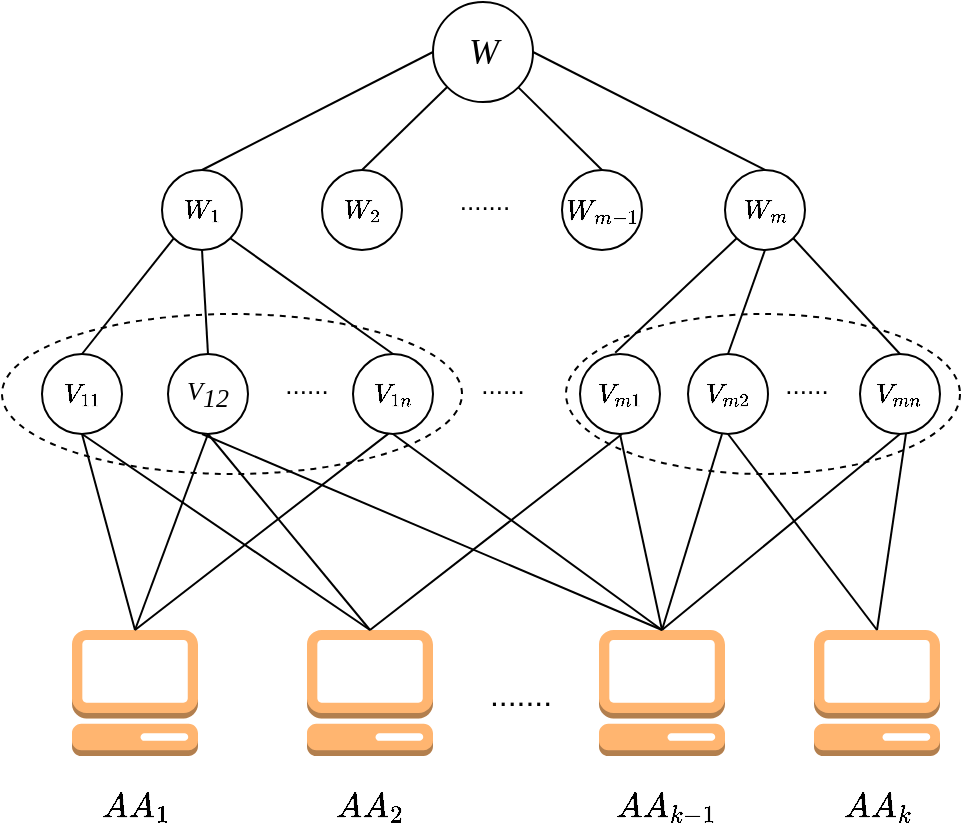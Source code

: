 <mxfile version="24.0.6" type="github">
  <diagram name="第 1 页" id="GE0wQYHp8Ooc9d-nAeuC">
    <mxGraphModel dx="1434" dy="772" grid="1" gridSize="10" guides="1" tooltips="1" connect="1" arrows="1" fold="1" page="1" pageScale="1" pageWidth="827" pageHeight="1169" math="1" shadow="0">
      <root>
        <mxCell id="0" />
        <mxCell id="1" parent="0" />
        <mxCell id="NJFHsSzeo0ePB9_vtrrG-40" value="" style="ellipse;whiteSpace=wrap;html=1;dashed=1;fontSize=13;" parent="1" vertex="1">
          <mxGeometry x="322" y="640" width="197" height="80" as="geometry" />
        </mxCell>
        <mxCell id="NJFHsSzeo0ePB9_vtrrG-39" value="" style="ellipse;whiteSpace=wrap;html=1;flipH=0;flipV=1;dashed=1;fontSize=13;" parent="1" vertex="1">
          <mxGeometry x="40" y="640" width="230" height="80" as="geometry" />
        </mxCell>
        <mxCell id="NJFHsSzeo0ePB9_vtrrG-14" value="" style="outlineConnect=0;dashed=0;verticalLabelPosition=bottom;verticalAlign=top;align=center;html=1;shape=mxgraph.aws3.management_console;fillColor=#FFB570;spacing=2;strokeColor=#9673a6;fontSize=13;" parent="1" vertex="1">
          <mxGeometry x="75" y="798" width="63" height="63" as="geometry" />
        </mxCell>
        <mxCell id="NJFHsSzeo0ePB9_vtrrG-15" value="" style="outlineConnect=0;dashed=0;verticalLabelPosition=bottom;verticalAlign=top;align=center;html=1;shape=mxgraph.aws3.management_console;fillColor=#FFB570;spacing=2;strokeColor=#9673a6;fontFamily=Helvetica;fontSize=13;" parent="1" vertex="1">
          <mxGeometry x="192.5" y="798" width="63" height="63" as="geometry" />
        </mxCell>
        <mxCell id="NJFHsSzeo0ePB9_vtrrG-16" value="" style="outlineConnect=0;dashed=0;verticalLabelPosition=bottom;verticalAlign=top;align=center;html=1;shape=mxgraph.aws3.management_console;fillColor=#FFB570;spacing=2;strokeColor=#9673a6;fontFamily=Helvetica;fontSize=13;" parent="1" vertex="1">
          <mxGeometry x="446" y="798" width="63" height="63" as="geometry" />
        </mxCell>
        <mxCell id="NJFHsSzeo0ePB9_vtrrG-17" value="&lt;font style=&quot;font-size: 16px;&quot;&gt;.......&lt;/font&gt;" style="text;html=1;align=center;verticalAlign=middle;resizable=0;points=[];autosize=1;fontSize=13;" parent="1" vertex="1">
          <mxGeometry x="273.5" y="814.5" width="50" height="30" as="geometry" />
        </mxCell>
        <mxCell id="NJFHsSzeo0ePB9_vtrrG-18" value="" style="outlineConnect=0;dashed=0;verticalLabelPosition=bottom;verticalAlign=top;align=center;html=1;shape=mxgraph.aws3.management_console;fillColor=#FFB570;spacing=2;strokeColor=#9673a6;fontFamily=Helvetica;fontSize=13;" parent="1" vertex="1">
          <mxGeometry x="338.5" y="798" width="63" height="63" as="geometry" />
        </mxCell>
        <mxCell id="NJFHsSzeo0ePB9_vtrrG-19" value="&lt;font face=&quot;Times New Roman&quot;&gt;&lt;i&gt;$$W_1$$&lt;/i&gt;&lt;/font&gt;" style="ellipse;whiteSpace=wrap;html=1;aspect=fixed;fontSize=13;" parent="1" vertex="1">
          <mxGeometry x="120" y="568" width="40" height="40" as="geometry" />
        </mxCell>
        <mxCell id="NJFHsSzeo0ePB9_vtrrG-20" value="&lt;font face=&quot;Times New Roman&quot;&gt;&lt;i&gt;$$V_{11}$$&lt;/i&gt;&lt;/font&gt;" style="ellipse;whiteSpace=wrap;html=1;aspect=fixed;fontSize=13;" parent="1" vertex="1">
          <mxGeometry x="60" y="660" width="40" height="40" as="geometry" />
        </mxCell>
        <mxCell id="NJFHsSzeo0ePB9_vtrrG-21" value="&lt;font face=&quot;Times New Roman&quot; style=&quot;font-size: 13px;&quot;&gt;&lt;i style=&quot;font-size: 13px;&quot;&gt;V&lt;sub style=&quot;font-size: 13px;&quot;&gt;12&lt;/sub&gt;&lt;/i&gt;&lt;/font&gt;" style="ellipse;whiteSpace=wrap;html=1;aspect=fixed;fontSize=13;" parent="1" vertex="1">
          <mxGeometry x="123" y="660" width="40" height="40" as="geometry" />
        </mxCell>
        <mxCell id="NJFHsSzeo0ePB9_vtrrG-22" value="&lt;font face=&quot;Times New Roman&quot;&gt;&lt;i&gt;$$V_{m1}$$&lt;/i&gt;&lt;/font&gt;" style="ellipse;whiteSpace=wrap;html=1;aspect=fixed;fontSize=13;" parent="1" vertex="1">
          <mxGeometry x="329" y="660" width="40" height="40" as="geometry" />
        </mxCell>
        <mxCell id="NJFHsSzeo0ePB9_vtrrG-23" value="&lt;font face=&quot;Times New Roman&quot;&gt;&lt;i&gt;$$V_{mn}$$&lt;/i&gt;&lt;/font&gt;" style="ellipse;whiteSpace=wrap;html=1;aspect=fixed;fontSize=13;" parent="1" vertex="1">
          <mxGeometry x="469" y="660" width="40" height="40" as="geometry" />
        </mxCell>
        <mxCell id="NJFHsSzeo0ePB9_vtrrG-24" value="&lt;font face=&quot;Times New Roman&quot;&gt;&lt;i&gt;$$V_{1n}$$&lt;/i&gt;&lt;/font&gt;" style="ellipse;whiteSpace=wrap;html=1;aspect=fixed;fontSize=13;" parent="1" vertex="1">
          <mxGeometry x="215.5" y="660" width="40" height="40" as="geometry" />
        </mxCell>
        <mxCell id="NJFHsSzeo0ePB9_vtrrG-25" value="......&lt;br style=&quot;font-size: 13px;&quot;&gt;" style="text;html=1;align=center;verticalAlign=middle;resizable=0;points=[];autosize=1;strokeColor=none;fillColor=none;fontSize=13;" parent="1" vertex="1">
          <mxGeometry x="265" y="660" width="50" height="30" as="geometry" />
        </mxCell>
        <mxCell id="NJFHsSzeo0ePB9_vtrrG-26" value="&lt;font size=&quot;1&quot; face=&quot;Times New Roman&quot; style=&quot;&quot;&gt;&lt;i style=&quot;font-size: 18px;&quot;&gt;W&lt;/i&gt;&lt;/font&gt;" style="ellipse;whiteSpace=wrap;html=1;aspect=fixed;fontSize=13;" parent="1" vertex="1">
          <mxGeometry x="255.5" y="484" width="50" height="50" as="geometry" />
        </mxCell>
        <mxCell id="NJFHsSzeo0ePB9_vtrrG-28" value="" style="endArrow=none;html=1;rounded=0;entryX=0;entryY=0.5;entryDx=0;entryDy=0;exitX=0.5;exitY=0;exitDx=0;exitDy=0;fontSize=13;" parent="1" source="NJFHsSzeo0ePB9_vtrrG-19" target="NJFHsSzeo0ePB9_vtrrG-26" edge="1">
          <mxGeometry width="50" height="50" relative="1" as="geometry">
            <mxPoint x="230" y="600" as="sourcePoint" />
            <mxPoint x="280" y="550" as="targetPoint" />
          </mxGeometry>
        </mxCell>
        <mxCell id="NJFHsSzeo0ePB9_vtrrG-29" value="&lt;i style=&quot;font-size: 13px;&quot;&gt;&lt;font face=&quot;Times New Roman&quot; style=&quot;font-size: 13px;&quot;&gt;$$W_2$$&lt;/font&gt;&lt;/i&gt;" style="ellipse;whiteSpace=wrap;html=1;aspect=fixed;fontSize=13;" parent="1" vertex="1">
          <mxGeometry x="200" y="568" width="40" height="40" as="geometry" />
        </mxCell>
        <mxCell id="NJFHsSzeo0ePB9_vtrrG-30" value="&lt;span style=&quot;font-size: 12px; text-wrap: nowrap;&quot;&gt;$$W_{m-1}$$&lt;/span&gt;" style="ellipse;whiteSpace=wrap;html=1;aspect=fixed;fontSize=13;" parent="1" vertex="1">
          <mxGeometry x="320" y="568" width="40" height="40" as="geometry" />
        </mxCell>
        <mxCell id="NJFHsSzeo0ePB9_vtrrG-31" value="&lt;font face=&quot;Times New Roman&quot;&gt;&lt;i&gt;$$W_m$$&lt;/i&gt;&lt;/font&gt;" style="ellipse;whiteSpace=wrap;html=1;aspect=fixed;fontSize=13;" parent="1" vertex="1">
          <mxGeometry x="401.5" y="568" width="40" height="40" as="geometry" />
        </mxCell>
        <mxCell id="NJFHsSzeo0ePB9_vtrrG-32" value="......." style="text;html=1;align=center;verticalAlign=middle;resizable=0;points=[];autosize=1;strokeColor=none;fillColor=none;fontSize=13;" parent="1" vertex="1">
          <mxGeometry x="255.5" y="568" width="50" height="30" as="geometry" />
        </mxCell>
        <mxCell id="NJFHsSzeo0ePB9_vtrrG-33" value="" style="endArrow=none;html=1;rounded=0;exitX=0.5;exitY=0;exitDx=0;exitDy=0;fontSize=13;" parent="1" source="NJFHsSzeo0ePB9_vtrrG-29" target="NJFHsSzeo0ePB9_vtrrG-26" edge="1">
          <mxGeometry width="50" height="50" relative="1" as="geometry">
            <mxPoint x="230" y="600" as="sourcePoint" />
            <mxPoint x="280" y="550" as="targetPoint" />
          </mxGeometry>
        </mxCell>
        <mxCell id="NJFHsSzeo0ePB9_vtrrG-34" value="" style="endArrow=none;html=1;rounded=0;entryX=1;entryY=1;entryDx=0;entryDy=0;exitX=0.5;exitY=0;exitDx=0;exitDy=0;fontSize=13;" parent="1" source="NJFHsSzeo0ePB9_vtrrG-30" target="NJFHsSzeo0ePB9_vtrrG-26" edge="1">
          <mxGeometry width="50" height="50" relative="1" as="geometry">
            <mxPoint x="230" y="600" as="sourcePoint" />
            <mxPoint x="280" y="550" as="targetPoint" />
          </mxGeometry>
        </mxCell>
        <mxCell id="NJFHsSzeo0ePB9_vtrrG-35" value="" style="endArrow=none;html=1;rounded=0;entryX=1;entryY=0.5;entryDx=0;entryDy=0;exitX=0.5;exitY=0;exitDx=0;exitDy=0;fontSize=13;" parent="1" source="NJFHsSzeo0ePB9_vtrrG-31" target="NJFHsSzeo0ePB9_vtrrG-26" edge="1">
          <mxGeometry width="50" height="50" relative="1" as="geometry">
            <mxPoint x="230" y="600" as="sourcePoint" />
            <mxPoint x="280" y="550" as="targetPoint" />
          </mxGeometry>
        </mxCell>
        <mxCell id="NJFHsSzeo0ePB9_vtrrG-36" value="......&lt;br style=&quot;font-size: 13px;&quot;&gt;" style="text;html=1;align=center;verticalAlign=middle;resizable=0;points=[];autosize=1;strokeColor=none;fillColor=none;fontSize=13;" parent="1" vertex="1">
          <mxGeometry x="417" y="660" width="50" height="30" as="geometry" />
        </mxCell>
        <mxCell id="NJFHsSzeo0ePB9_vtrrG-37" value="......&lt;br style=&quot;font-size: 13px;&quot;&gt;" style="text;html=1;align=center;verticalAlign=middle;resizable=0;points=[];autosize=1;strokeColor=none;fillColor=none;fontSize=13;" parent="1" vertex="1">
          <mxGeometry x="166.5" y="660" width="50" height="30" as="geometry" />
        </mxCell>
        <mxCell id="NJFHsSzeo0ePB9_vtrrG-38" value="&lt;font face=&quot;Times New Roman&quot;&gt;&lt;i&gt;$$V_{m2}$$&lt;/i&gt;&lt;/font&gt;" style="ellipse;whiteSpace=wrap;html=1;aspect=fixed;fontSize=13;" parent="1" vertex="1">
          <mxGeometry x="383" y="660" width="40" height="40" as="geometry" />
        </mxCell>
        <mxCell id="NJFHsSzeo0ePB9_vtrrG-41" value="" style="endArrow=none;html=1;rounded=0;entryX=0;entryY=1;entryDx=0;entryDy=0;exitX=0.5;exitY=0;exitDx=0;exitDy=0;fontSize=13;" parent="1" source="NJFHsSzeo0ePB9_vtrrG-20" target="NJFHsSzeo0ePB9_vtrrG-19" edge="1">
          <mxGeometry width="50" height="50" relative="1" as="geometry">
            <mxPoint x="230" y="670" as="sourcePoint" />
            <mxPoint x="280" y="620" as="targetPoint" />
          </mxGeometry>
        </mxCell>
        <mxCell id="NJFHsSzeo0ePB9_vtrrG-42" value="" style="endArrow=none;html=1;rounded=0;entryX=0.5;entryY=1;entryDx=0;entryDy=0;exitX=0.5;exitY=0;exitDx=0;exitDy=0;fontSize=13;" parent="1" source="NJFHsSzeo0ePB9_vtrrG-21" target="NJFHsSzeo0ePB9_vtrrG-19" edge="1">
          <mxGeometry width="50" height="50" relative="1" as="geometry">
            <mxPoint x="230" y="670" as="sourcePoint" />
            <mxPoint x="280" y="620" as="targetPoint" />
          </mxGeometry>
        </mxCell>
        <mxCell id="NJFHsSzeo0ePB9_vtrrG-43" value="" style="endArrow=none;html=1;rounded=0;exitX=0.5;exitY=0;exitDx=0;exitDy=0;entryX=1;entryY=1;entryDx=0;entryDy=0;fontSize=13;" parent="1" source="NJFHsSzeo0ePB9_vtrrG-24" target="NJFHsSzeo0ePB9_vtrrG-19" edge="1">
          <mxGeometry width="50" height="50" relative="1" as="geometry">
            <mxPoint x="230" y="670" as="sourcePoint" />
            <mxPoint x="170" y="600" as="targetPoint" />
          </mxGeometry>
        </mxCell>
        <mxCell id="NJFHsSzeo0ePB9_vtrrG-45" value="" style="endArrow=none;html=1;rounded=0;exitX=0.44;exitY=-0.015;exitDx=0;exitDy=0;exitPerimeter=0;entryX=0;entryY=1;entryDx=0;entryDy=0;fontSize=13;" parent="1" source="NJFHsSzeo0ePB9_vtrrG-22" target="NJFHsSzeo0ePB9_vtrrG-31" edge="1">
          <mxGeometry width="50" height="50" relative="1" as="geometry">
            <mxPoint x="290" y="660" as="sourcePoint" />
            <mxPoint x="400" y="590" as="targetPoint" />
          </mxGeometry>
        </mxCell>
        <mxCell id="NJFHsSzeo0ePB9_vtrrG-46" value="" style="endArrow=none;html=1;rounded=0;entryX=0.5;entryY=1;entryDx=0;entryDy=0;exitX=0.5;exitY=0;exitDx=0;exitDy=0;fontSize=13;" parent="1" source="NJFHsSzeo0ePB9_vtrrG-38" target="NJFHsSzeo0ePB9_vtrrG-31" edge="1">
          <mxGeometry width="50" height="50" relative="1" as="geometry">
            <mxPoint x="320" y="650" as="sourcePoint" />
            <mxPoint x="370" y="600" as="targetPoint" />
          </mxGeometry>
        </mxCell>
        <mxCell id="NJFHsSzeo0ePB9_vtrrG-47" value="" style="endArrow=none;html=1;rounded=0;entryX=1;entryY=1;entryDx=0;entryDy=0;exitX=0.5;exitY=0;exitDx=0;exitDy=0;fontSize=13;" parent="1" source="NJFHsSzeo0ePB9_vtrrG-23" target="NJFHsSzeo0ePB9_vtrrG-31" edge="1">
          <mxGeometry width="50" height="50" relative="1" as="geometry">
            <mxPoint x="420" y="650" as="sourcePoint" />
            <mxPoint x="470" y="600" as="targetPoint" />
          </mxGeometry>
        </mxCell>
        <mxCell id="NJFHsSzeo0ePB9_vtrrG-48" value="$$AA_1$$" style="text;html=1;align=center;verticalAlign=middle;resizable=0;points=[];autosize=1;strokeColor=none;fillColor=none;fontFamily=Times New Roman;fontStyle=3;fontSize=17;" parent="1" vertex="1">
          <mxGeometry x="56.5" y="871" width="100" height="30" as="geometry" />
        </mxCell>
        <mxCell id="NJFHsSzeo0ePB9_vtrrG-49" value="$$AA_2$$" style="text;html=1;align=center;verticalAlign=middle;resizable=0;points=[];autosize=1;strokeColor=none;fillColor=none;fontFamily=Times New Roman;fontStyle=3;fontSize=17;" parent="1" vertex="1">
          <mxGeometry x="174" y="871" width="100" height="30" as="geometry" />
        </mxCell>
        <mxCell id="NJFHsSzeo0ePB9_vtrrG-52" value="$$AA_k$$" style="text;html=1;align=center;verticalAlign=middle;resizable=0;points=[];autosize=1;strokeColor=none;fillColor=none;fontFamily=Times New Roman;fontStyle=3;fontSize=17;" parent="1" vertex="1">
          <mxGeometry x="427.5" y="871" width="100" height="30" as="geometry" />
        </mxCell>
        <mxCell id="NJFHsSzeo0ePB9_vtrrG-53" value="$$AA_{k-1}$$" style="text;html=1;align=center;verticalAlign=middle;resizable=0;points=[];autosize=1;strokeColor=none;fillColor=none;fontFamily=Times New Roman;fontStyle=3;fontSize=17;" parent="1" vertex="1">
          <mxGeometry x="306.5" y="871" width="130" height="30" as="geometry" />
        </mxCell>
        <mxCell id="NJFHsSzeo0ePB9_vtrrG-54" value="" style="endArrow=none;html=1;rounded=0;entryX=0.5;entryY=1;entryDx=0;entryDy=0;exitX=0.5;exitY=0;exitDx=0;exitDy=0;exitPerimeter=0;fontSize=13;" parent="1" source="NJFHsSzeo0ePB9_vtrrG-14" target="NJFHsSzeo0ePB9_vtrrG-20" edge="1">
          <mxGeometry width="50" height="50" relative="1" as="geometry">
            <mxPoint x="230" y="800" as="sourcePoint" />
            <mxPoint x="280" y="750" as="targetPoint" />
          </mxGeometry>
        </mxCell>
        <mxCell id="NJFHsSzeo0ePB9_vtrrG-55" value="" style="endArrow=none;html=1;rounded=0;entryX=0.5;entryY=1;entryDx=0;entryDy=0;exitX=0.5;exitY=0;exitDx=0;exitDy=0;exitPerimeter=0;fontSize=13;" parent="1" source="NJFHsSzeo0ePB9_vtrrG-14" target="NJFHsSzeo0ePB9_vtrrG-21" edge="1">
          <mxGeometry width="50" height="50" relative="1" as="geometry">
            <mxPoint x="110" y="800" as="sourcePoint" />
            <mxPoint x="280" y="750" as="targetPoint" />
          </mxGeometry>
        </mxCell>
        <mxCell id="NJFHsSzeo0ePB9_vtrrG-56" value="" style="endArrow=none;html=1;rounded=0;entryX=0.5;entryY=1;entryDx=0;entryDy=0;exitX=0.5;exitY=0;exitDx=0;exitDy=0;exitPerimeter=0;fontSize=13;" parent="1" source="NJFHsSzeo0ePB9_vtrrG-18" target="NJFHsSzeo0ePB9_vtrrG-24" edge="1">
          <mxGeometry width="50" height="50" relative="1" as="geometry">
            <mxPoint x="180" y="790" as="sourcePoint" />
            <mxPoint x="230" y="740" as="targetPoint" />
          </mxGeometry>
        </mxCell>
        <mxCell id="NJFHsSzeo0ePB9_vtrrG-57" value="" style="endArrow=none;html=1;rounded=0;exitX=0.5;exitY=0;exitDx=0;exitDy=0;exitPerimeter=0;fontSize=13;" parent="1" source="NJFHsSzeo0ePB9_vtrrG-15" edge="1">
          <mxGeometry width="50" height="50" relative="1" as="geometry">
            <mxPoint x="40" y="770" as="sourcePoint" />
            <mxPoint x="80" y="700" as="targetPoint" />
          </mxGeometry>
        </mxCell>
        <mxCell id="NJFHsSzeo0ePB9_vtrrG-59" value="" style="endArrow=none;html=1;rounded=0;exitX=0.5;exitY=0;exitDx=0;exitDy=0;exitPerimeter=0;fontSize=13;" parent="1" source="NJFHsSzeo0ePB9_vtrrG-15" edge="1">
          <mxGeometry width="50" height="50" relative="1" as="geometry">
            <mxPoint x="300" y="750" as="sourcePoint" />
            <mxPoint x="350" y="700" as="targetPoint" />
          </mxGeometry>
        </mxCell>
        <mxCell id="NJFHsSzeo0ePB9_vtrrG-60" value="" style="endArrow=none;html=1;rounded=0;entryX=0.5;entryY=1;entryDx=0;entryDy=0;exitX=0.5;exitY=0;exitDx=0;exitDy=0;exitPerimeter=0;fontSize=13;" parent="1" source="NJFHsSzeo0ePB9_vtrrG-18" target="NJFHsSzeo0ePB9_vtrrG-22" edge="1">
          <mxGeometry width="50" height="50" relative="1" as="geometry">
            <mxPoint x="370" y="800" as="sourcePoint" />
            <mxPoint x="280" y="680" as="targetPoint" />
          </mxGeometry>
        </mxCell>
        <mxCell id="NJFHsSzeo0ePB9_vtrrG-61" value="" style="endArrow=none;html=1;rounded=0;entryX=0.575;entryY=0.995;entryDx=0;entryDy=0;entryPerimeter=0;exitX=0.5;exitY=0;exitDx=0;exitDy=0;exitPerimeter=0;fontSize=13;" parent="1" source="NJFHsSzeo0ePB9_vtrrG-16" target="NJFHsSzeo0ePB9_vtrrG-23" edge="1">
          <mxGeometry width="50" height="50" relative="1" as="geometry">
            <mxPoint x="230" y="800" as="sourcePoint" />
            <mxPoint x="280" y="750" as="targetPoint" />
          </mxGeometry>
        </mxCell>
        <mxCell id="NJFHsSzeo0ePB9_vtrrG-62" value="" style="endArrow=none;html=1;rounded=0;entryX=0.5;entryY=1;entryDx=0;entryDy=0;exitX=0.5;exitY=0;exitDx=0;exitDy=0;exitPerimeter=0;fontSize=13;" parent="1" source="NJFHsSzeo0ePB9_vtrrG-18" target="NJFHsSzeo0ePB9_vtrrG-23" edge="1">
          <mxGeometry width="50" height="50" relative="1" as="geometry">
            <mxPoint x="370" y="800" as="sourcePoint" />
            <mxPoint x="280" y="750" as="targetPoint" />
          </mxGeometry>
        </mxCell>
        <mxCell id="NJFHsSzeo0ePB9_vtrrG-63" value="" style="endArrow=none;html=1;rounded=0;entryX=0.5;entryY=1;entryDx=0;entryDy=0;exitX=0.5;exitY=0;exitDx=0;exitDy=0;exitPerimeter=0;fontSize=13;" parent="1" source="NJFHsSzeo0ePB9_vtrrG-16" target="NJFHsSzeo0ePB9_vtrrG-38" edge="1">
          <mxGeometry width="50" height="50" relative="1" as="geometry">
            <mxPoint x="230" y="800" as="sourcePoint" />
            <mxPoint x="280" y="750" as="targetPoint" />
          </mxGeometry>
        </mxCell>
        <mxCell id="NJFHsSzeo0ePB9_vtrrG-64" value="" style="endArrow=none;html=1;rounded=0;entryX=0.443;entryY=0.995;entryDx=0;entryDy=0;entryPerimeter=0;exitX=0.5;exitY=0;exitDx=0;exitDy=0;exitPerimeter=0;fontSize=13;" parent="1" source="NJFHsSzeo0ePB9_vtrrG-14" target="NJFHsSzeo0ePB9_vtrrG-24" edge="1">
          <mxGeometry width="50" height="50" relative="1" as="geometry">
            <mxPoint x="180" y="750" as="sourcePoint" />
            <mxPoint x="240" y="730" as="targetPoint" />
          </mxGeometry>
        </mxCell>
        <mxCell id="NJFHsSzeo0ePB9_vtrrG-67" value="" style="endArrow=none;html=1;rounded=0;entryX=0.5;entryY=1;entryDx=0;entryDy=0;exitX=0.5;exitY=0;exitDx=0;exitDy=0;exitPerimeter=0;fontSize=13;" parent="1" source="NJFHsSzeo0ePB9_vtrrG-15" target="NJFHsSzeo0ePB9_vtrrG-21" edge="1">
          <mxGeometry width="50" height="50" relative="1" as="geometry">
            <mxPoint x="160" y="800" as="sourcePoint" />
            <mxPoint x="140" y="700" as="targetPoint" />
          </mxGeometry>
        </mxCell>
        <mxCell id="NJFHsSzeo0ePB9_vtrrG-68" value="" style="endArrow=none;html=1;rounded=0;exitX=0.5;exitY=0;exitDx=0;exitDy=0;exitPerimeter=0;fontSize=13;" parent="1" source="NJFHsSzeo0ePB9_vtrrG-18" edge="1">
          <mxGeometry width="50" height="50" relative="1" as="geometry">
            <mxPoint x="370" y="800" as="sourcePoint" />
            <mxPoint x="400" y="700" as="targetPoint" />
          </mxGeometry>
        </mxCell>
        <mxCell id="0Q99q4_eDLCmetGRzXzH-1" value="" style="endArrow=none;html=1;rounded=0;exitX=0.5;exitY=0;exitDx=0;exitDy=0;exitPerimeter=0;fontSize=13;" parent="1" source="NJFHsSzeo0ePB9_vtrrG-18" edge="1">
          <mxGeometry width="50" height="50" relative="1" as="geometry">
            <mxPoint x="360" y="770" as="sourcePoint" />
            <mxPoint x="140" y="700" as="targetPoint" />
          </mxGeometry>
        </mxCell>
      </root>
    </mxGraphModel>
  </diagram>
</mxfile>
